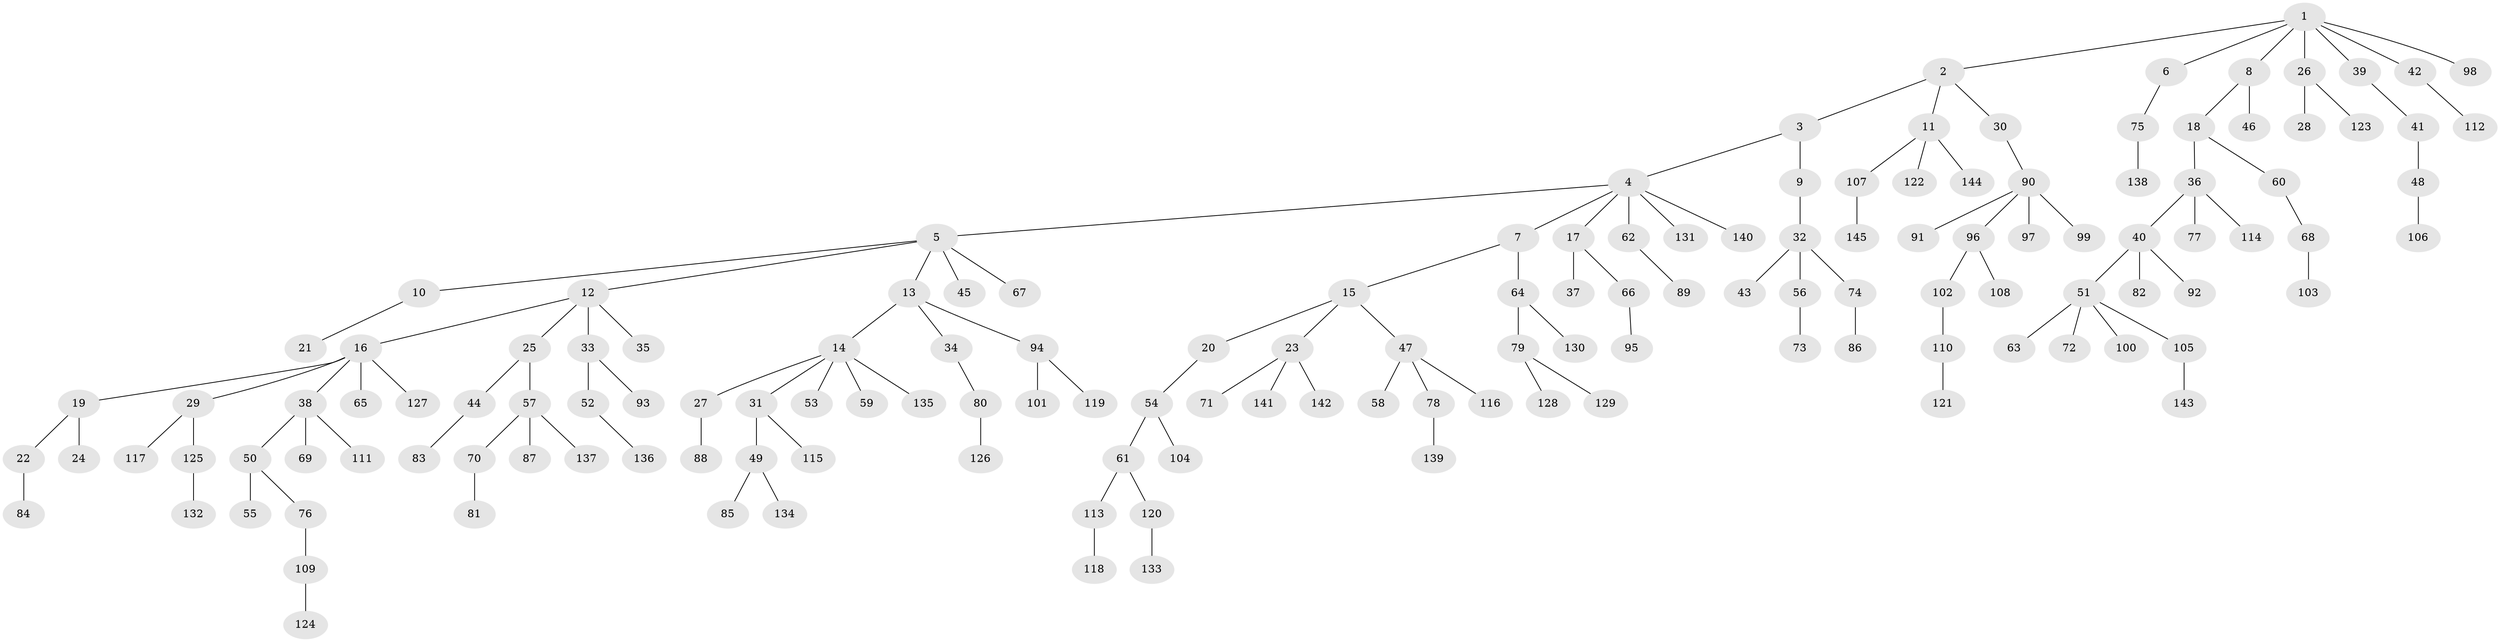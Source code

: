 // Generated by graph-tools (version 1.1) at 2025/15/03/09/25 04:15:23]
// undirected, 145 vertices, 144 edges
graph export_dot {
graph [start="1"]
  node [color=gray90,style=filled];
  1;
  2;
  3;
  4;
  5;
  6;
  7;
  8;
  9;
  10;
  11;
  12;
  13;
  14;
  15;
  16;
  17;
  18;
  19;
  20;
  21;
  22;
  23;
  24;
  25;
  26;
  27;
  28;
  29;
  30;
  31;
  32;
  33;
  34;
  35;
  36;
  37;
  38;
  39;
  40;
  41;
  42;
  43;
  44;
  45;
  46;
  47;
  48;
  49;
  50;
  51;
  52;
  53;
  54;
  55;
  56;
  57;
  58;
  59;
  60;
  61;
  62;
  63;
  64;
  65;
  66;
  67;
  68;
  69;
  70;
  71;
  72;
  73;
  74;
  75;
  76;
  77;
  78;
  79;
  80;
  81;
  82;
  83;
  84;
  85;
  86;
  87;
  88;
  89;
  90;
  91;
  92;
  93;
  94;
  95;
  96;
  97;
  98;
  99;
  100;
  101;
  102;
  103;
  104;
  105;
  106;
  107;
  108;
  109;
  110;
  111;
  112;
  113;
  114;
  115;
  116;
  117;
  118;
  119;
  120;
  121;
  122;
  123;
  124;
  125;
  126;
  127;
  128;
  129;
  130;
  131;
  132;
  133;
  134;
  135;
  136;
  137;
  138;
  139;
  140;
  141;
  142;
  143;
  144;
  145;
  1 -- 2;
  1 -- 6;
  1 -- 8;
  1 -- 26;
  1 -- 39;
  1 -- 42;
  1 -- 98;
  2 -- 3;
  2 -- 11;
  2 -- 30;
  3 -- 4;
  3 -- 9;
  4 -- 5;
  4 -- 7;
  4 -- 17;
  4 -- 62;
  4 -- 131;
  4 -- 140;
  5 -- 10;
  5 -- 12;
  5 -- 13;
  5 -- 45;
  5 -- 67;
  6 -- 75;
  7 -- 15;
  7 -- 64;
  8 -- 18;
  8 -- 46;
  9 -- 32;
  10 -- 21;
  11 -- 107;
  11 -- 122;
  11 -- 144;
  12 -- 16;
  12 -- 25;
  12 -- 33;
  12 -- 35;
  13 -- 14;
  13 -- 34;
  13 -- 94;
  14 -- 27;
  14 -- 31;
  14 -- 53;
  14 -- 59;
  14 -- 135;
  15 -- 20;
  15 -- 23;
  15 -- 47;
  16 -- 19;
  16 -- 29;
  16 -- 38;
  16 -- 65;
  16 -- 127;
  17 -- 37;
  17 -- 66;
  18 -- 36;
  18 -- 60;
  19 -- 22;
  19 -- 24;
  20 -- 54;
  22 -- 84;
  23 -- 71;
  23 -- 141;
  23 -- 142;
  25 -- 44;
  25 -- 57;
  26 -- 28;
  26 -- 123;
  27 -- 88;
  29 -- 117;
  29 -- 125;
  30 -- 90;
  31 -- 49;
  31 -- 115;
  32 -- 43;
  32 -- 56;
  32 -- 74;
  33 -- 52;
  33 -- 93;
  34 -- 80;
  36 -- 40;
  36 -- 77;
  36 -- 114;
  38 -- 50;
  38 -- 69;
  38 -- 111;
  39 -- 41;
  40 -- 51;
  40 -- 82;
  40 -- 92;
  41 -- 48;
  42 -- 112;
  44 -- 83;
  47 -- 58;
  47 -- 78;
  47 -- 116;
  48 -- 106;
  49 -- 85;
  49 -- 134;
  50 -- 55;
  50 -- 76;
  51 -- 63;
  51 -- 72;
  51 -- 100;
  51 -- 105;
  52 -- 136;
  54 -- 61;
  54 -- 104;
  56 -- 73;
  57 -- 70;
  57 -- 87;
  57 -- 137;
  60 -- 68;
  61 -- 113;
  61 -- 120;
  62 -- 89;
  64 -- 79;
  64 -- 130;
  66 -- 95;
  68 -- 103;
  70 -- 81;
  74 -- 86;
  75 -- 138;
  76 -- 109;
  78 -- 139;
  79 -- 128;
  79 -- 129;
  80 -- 126;
  90 -- 91;
  90 -- 96;
  90 -- 97;
  90 -- 99;
  94 -- 101;
  94 -- 119;
  96 -- 102;
  96 -- 108;
  102 -- 110;
  105 -- 143;
  107 -- 145;
  109 -- 124;
  110 -- 121;
  113 -- 118;
  120 -- 133;
  125 -- 132;
}
